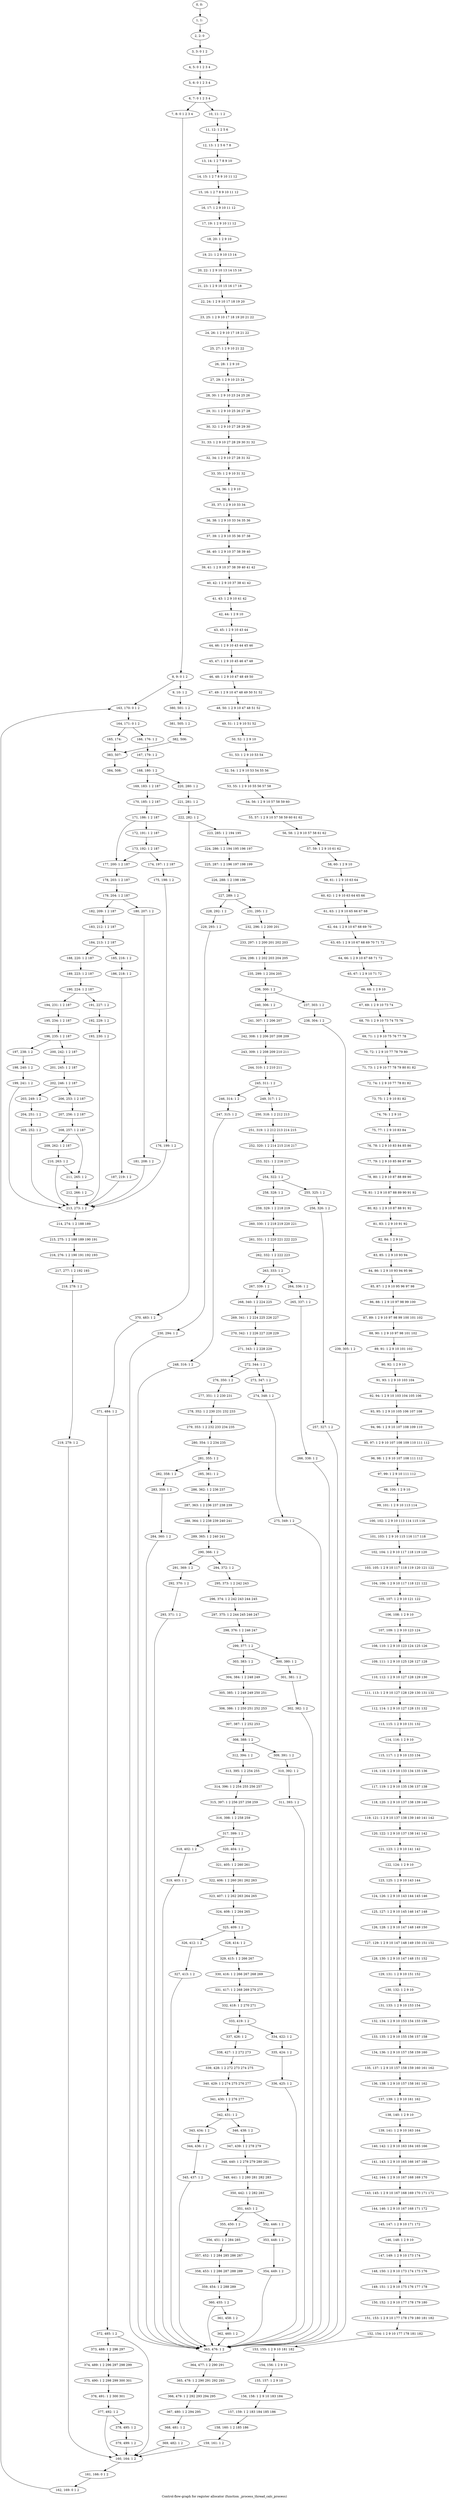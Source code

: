 digraph G {
graph [label="Control-flow-graph for register allocator (function _process_thread_calc_process)"]
0[label="0, 0: "];
1[label="1, 1: "];
2[label="2, 2: 0 "];
3[label="3, 3: 0 1 2 "];
4[label="4, 5: 0 1 2 3 4 "];
5[label="5, 6: 0 1 2 3 4 "];
6[label="6, 7: 0 1 2 3 4 "];
7[label="7, 8: 0 1 2 3 4 "];
8[label="8, 9: 0 1 2 "];
9[label="9, 10: 1 2 "];
10[label="10, 11: 1 2 "];
11[label="11, 12: 1 2 5 6 "];
12[label="12, 13: 1 2 5 6 7 8 "];
13[label="13, 14: 1 2 7 8 9 10 "];
14[label="14, 15: 1 2 7 8 9 10 11 12 "];
15[label="15, 16: 1 2 7 8 9 10 11 12 "];
16[label="16, 17: 1 2 9 10 11 12 "];
17[label="17, 19: 1 2 9 10 11 12 "];
18[label="18, 20: 1 2 9 10 "];
19[label="19, 21: 1 2 9 10 13 14 "];
20[label="20, 22: 1 2 9 10 13 14 15 16 "];
21[label="21, 23: 1 2 9 10 15 16 17 18 "];
22[label="22, 24: 1 2 9 10 17 18 19 20 "];
23[label="23, 25: 1 2 9 10 17 18 19 20 21 22 "];
24[label="24, 26: 1 2 9 10 17 18 21 22 "];
25[label="25, 27: 1 2 9 10 21 22 "];
26[label="26, 28: 1 2 9 10 "];
27[label="27, 29: 1 2 9 10 23 24 "];
28[label="28, 30: 1 2 9 10 23 24 25 26 "];
29[label="29, 31: 1 2 9 10 25 26 27 28 "];
30[label="30, 32: 1 2 9 10 27 28 29 30 "];
31[label="31, 33: 1 2 9 10 27 28 29 30 31 32 "];
32[label="32, 34: 1 2 9 10 27 28 31 32 "];
33[label="33, 35: 1 2 9 10 31 32 "];
34[label="34, 36: 1 2 9 10 "];
35[label="35, 37: 1 2 9 10 33 34 "];
36[label="36, 38: 1 2 9 10 33 34 35 36 "];
37[label="37, 39: 1 2 9 10 35 36 37 38 "];
38[label="38, 40: 1 2 9 10 37 38 39 40 "];
39[label="39, 41: 1 2 9 10 37 38 39 40 41 42 "];
40[label="40, 42: 1 2 9 10 37 38 41 42 "];
41[label="41, 43: 1 2 9 10 41 42 "];
42[label="42, 44: 1 2 9 10 "];
43[label="43, 45: 1 2 9 10 43 44 "];
44[label="44, 46: 1 2 9 10 43 44 45 46 "];
45[label="45, 47: 1 2 9 10 45 46 47 48 "];
46[label="46, 48: 1 2 9 10 47 48 49 50 "];
47[label="47, 49: 1 2 9 10 47 48 49 50 51 52 "];
48[label="48, 50: 1 2 9 10 47 48 51 52 "];
49[label="49, 51: 1 2 9 10 51 52 "];
50[label="50, 52: 1 2 9 10 "];
51[label="51, 53: 1 2 9 10 53 54 "];
52[label="52, 54: 1 2 9 10 53 54 55 56 "];
53[label="53, 55: 1 2 9 10 55 56 57 58 "];
54[label="54, 56: 1 2 9 10 57 58 59 60 "];
55[label="55, 57: 1 2 9 10 57 58 59 60 61 62 "];
56[label="56, 58: 1 2 9 10 57 58 61 62 "];
57[label="57, 59: 1 2 9 10 61 62 "];
58[label="58, 60: 1 2 9 10 "];
59[label="59, 61: 1 2 9 10 63 64 "];
60[label="60, 62: 1 2 9 10 63 64 65 66 "];
61[label="61, 63: 1 2 9 10 65 66 67 68 "];
62[label="62, 64: 1 2 9 10 67 68 69 70 "];
63[label="63, 65: 1 2 9 10 67 68 69 70 71 72 "];
64[label="64, 66: 1 2 9 10 67 68 71 72 "];
65[label="65, 67: 1 2 9 10 71 72 "];
66[label="66, 68: 1 2 9 10 "];
67[label="67, 69: 1 2 9 10 73 74 "];
68[label="68, 70: 1 2 9 10 73 74 75 76 "];
69[label="69, 71: 1 2 9 10 75 76 77 78 "];
70[label="70, 72: 1 2 9 10 77 78 79 80 "];
71[label="71, 73: 1 2 9 10 77 78 79 80 81 82 "];
72[label="72, 74: 1 2 9 10 77 78 81 82 "];
73[label="73, 75: 1 2 9 10 81 82 "];
74[label="74, 76: 1 2 9 10 "];
75[label="75, 77: 1 2 9 10 83 84 "];
76[label="76, 78: 1 2 9 10 83 84 85 86 "];
77[label="77, 79: 1 2 9 10 85 86 87 88 "];
78[label="78, 80: 1 2 9 10 87 88 89 90 "];
79[label="79, 81: 1 2 9 10 87 88 89 90 91 92 "];
80[label="80, 82: 1 2 9 10 87 88 91 92 "];
81[label="81, 83: 1 2 9 10 91 92 "];
82[label="82, 84: 1 2 9 10 "];
83[label="83, 85: 1 2 9 10 93 94 "];
84[label="84, 86: 1 2 9 10 93 94 95 96 "];
85[label="85, 87: 1 2 9 10 95 96 97 98 "];
86[label="86, 88: 1 2 9 10 97 98 99 100 "];
87[label="87, 89: 1 2 9 10 97 98 99 100 101 102 "];
88[label="88, 90: 1 2 9 10 97 98 101 102 "];
89[label="89, 91: 1 2 9 10 101 102 "];
90[label="90, 92: 1 2 9 10 "];
91[label="91, 93: 1 2 9 10 103 104 "];
92[label="92, 94: 1 2 9 10 103 104 105 106 "];
93[label="93, 95: 1 2 9 10 105 106 107 108 "];
94[label="94, 96: 1 2 9 10 107 108 109 110 "];
95[label="95, 97: 1 2 9 10 107 108 109 110 111 112 "];
96[label="96, 98: 1 2 9 10 107 108 111 112 "];
97[label="97, 99: 1 2 9 10 111 112 "];
98[label="98, 100: 1 2 9 10 "];
99[label="99, 101: 1 2 9 10 113 114 "];
100[label="100, 102: 1 2 9 10 113 114 115 116 "];
101[label="101, 103: 1 2 9 10 115 116 117 118 "];
102[label="102, 104: 1 2 9 10 117 118 119 120 "];
103[label="103, 105: 1 2 9 10 117 118 119 120 121 122 "];
104[label="104, 106: 1 2 9 10 117 118 121 122 "];
105[label="105, 107: 1 2 9 10 121 122 "];
106[label="106, 108: 1 2 9 10 "];
107[label="107, 109: 1 2 9 10 123 124 "];
108[label="108, 110: 1 2 9 10 123 124 125 126 "];
109[label="109, 111: 1 2 9 10 125 126 127 128 "];
110[label="110, 112: 1 2 9 10 127 128 129 130 "];
111[label="111, 113: 1 2 9 10 127 128 129 130 131 132 "];
112[label="112, 114: 1 2 9 10 127 128 131 132 "];
113[label="113, 115: 1 2 9 10 131 132 "];
114[label="114, 116: 1 2 9 10 "];
115[label="115, 117: 1 2 9 10 133 134 "];
116[label="116, 118: 1 2 9 10 133 134 135 136 "];
117[label="117, 119: 1 2 9 10 135 136 137 138 "];
118[label="118, 120: 1 2 9 10 137 138 139 140 "];
119[label="119, 121: 1 2 9 10 137 138 139 140 141 142 "];
120[label="120, 122: 1 2 9 10 137 138 141 142 "];
121[label="121, 123: 1 2 9 10 141 142 "];
122[label="122, 124: 1 2 9 10 "];
123[label="123, 125: 1 2 9 10 143 144 "];
124[label="124, 126: 1 2 9 10 143 144 145 146 "];
125[label="125, 127: 1 2 9 10 145 146 147 148 "];
126[label="126, 128: 1 2 9 10 147 148 149 150 "];
127[label="127, 129: 1 2 9 10 147 148 149 150 151 152 "];
128[label="128, 130: 1 2 9 10 147 148 151 152 "];
129[label="129, 131: 1 2 9 10 151 152 "];
130[label="130, 132: 1 2 9 10 "];
131[label="131, 133: 1 2 9 10 153 154 "];
132[label="132, 134: 1 2 9 10 153 154 155 156 "];
133[label="133, 135: 1 2 9 10 155 156 157 158 "];
134[label="134, 136: 1 2 9 10 157 158 159 160 "];
135[label="135, 137: 1 2 9 10 157 158 159 160 161 162 "];
136[label="136, 138: 1 2 9 10 157 158 161 162 "];
137[label="137, 139: 1 2 9 10 161 162 "];
138[label="138, 140: 1 2 9 10 "];
139[label="139, 141: 1 2 9 10 163 164 "];
140[label="140, 142: 1 2 9 10 163 164 165 166 "];
141[label="141, 143: 1 2 9 10 165 166 167 168 "];
142[label="142, 144: 1 2 9 10 167 168 169 170 "];
143[label="143, 145: 1 2 9 10 167 168 169 170 171 172 "];
144[label="144, 146: 1 2 9 10 167 168 171 172 "];
145[label="145, 147: 1 2 9 10 171 172 "];
146[label="146, 148: 1 2 9 10 "];
147[label="147, 149: 1 2 9 10 173 174 "];
148[label="148, 150: 1 2 9 10 173 174 175 176 "];
149[label="149, 151: 1 2 9 10 175 176 177 178 "];
150[label="150, 152: 1 2 9 10 177 178 179 180 "];
151[label="151, 153: 1 2 9 10 177 178 179 180 181 182 "];
152[label="152, 154: 1 2 9 10 177 178 181 182 "];
153[label="153, 155: 1 2 9 10 181 182 "];
154[label="154, 156: 1 2 9 10 "];
155[label="155, 157: 1 2 9 10 "];
156[label="156, 158: 1 2 9 10 183 184 "];
157[label="157, 159: 1 2 183 184 185 186 "];
158[label="158, 160: 1 2 185 186 "];
159[label="159, 161: 1 2 "];
160[label="160, 164: 1 2 "];
161[label="161, 166: 0 1 2 "];
162[label="162, 169: 0 1 2 "];
163[label="163, 170: 0 1 2 "];
164[label="164, 171: 0 1 2 "];
165[label="165, 174: "];
166[label="166, 176: 1 2 "];
167[label="167, 179: 1 2 "];
168[label="168, 180: 1 2 "];
169[label="169, 183: 1 2 187 "];
170[label="170, 185: 1 2 187 "];
171[label="171, 186: 1 2 187 "];
172[label="172, 191: 1 2 187 "];
173[label="173, 192: 1 2 187 "];
174[label="174, 197: 1 2 187 "];
175[label="175, 198: 1 2 "];
176[label="176, 199: 1 2 "];
177[label="177, 200: 1 2 187 "];
178[label="178, 203: 1 2 187 "];
179[label="179, 204: 1 2 187 "];
180[label="180, 207: 1 2 "];
181[label="181, 208: 1 2 "];
182[label="182, 209: 1 2 187 "];
183[label="183, 212: 1 2 187 "];
184[label="184, 213: 1 2 187 "];
185[label="185, 216: 1 2 "];
186[label="186, 218: 1 2 "];
187[label="187, 219: 1 2 "];
188[label="188, 220: 1 2 187 "];
189[label="189, 223: 1 2 187 "];
190[label="190, 224: 1 2 187 "];
191[label="191, 227: 1 2 "];
192[label="192, 229: 1 2 "];
193[label="193, 230: 1 2 "];
194[label="194, 231: 1 2 187 "];
195[label="195, 234: 1 2 187 "];
196[label="196, 235: 1 2 187 "];
197[label="197, 238: 1 2 "];
198[label="198, 240: 1 2 "];
199[label="199, 241: 1 2 "];
200[label="200, 242: 1 2 187 "];
201[label="201, 245: 1 2 187 "];
202[label="202, 246: 1 2 187 "];
203[label="203, 249: 1 2 "];
204[label="204, 251: 1 2 "];
205[label="205, 252: 1 2 "];
206[label="206, 253: 1 2 187 "];
207[label="207, 256: 1 2 187 "];
208[label="208, 257: 1 2 187 "];
209[label="209, 262: 1 2 187 "];
210[label="210, 263: 1 2 "];
211[label="211, 265: 1 2 "];
212[label="212, 266: 1 2 "];
213[label="213, 273: 1 2 "];
214[label="214, 274: 1 2 188 189 "];
215[label="215, 275: 1 2 188 189 190 191 "];
216[label="216, 276: 1 2 190 191 192 193 "];
217[label="217, 277: 1 2 192 193 "];
218[label="218, 278: 1 2 "];
219[label="219, 279: 1 2 "];
220[label="220, 280: 1 2 "];
221[label="221, 281: 1 2 "];
222[label="222, 282: 1 2 "];
223[label="223, 285: 1 2 194 195 "];
224[label="224, 286: 1 2 194 195 196 197 "];
225[label="225, 287: 1 2 196 197 198 199 "];
226[label="226, 288: 1 2 198 199 "];
227[label="227, 289: 1 2 "];
228[label="228, 292: 1 2 "];
229[label="229, 293: 1 2 "];
230[label="230, 294: 1 2 "];
231[label="231, 295: 1 2 "];
232[label="232, 296: 1 2 200 201 "];
233[label="233, 297: 1 2 200 201 202 203 "];
234[label="234, 298: 1 2 202 203 204 205 "];
235[label="235, 299: 1 2 204 205 "];
236[label="236, 300: 1 2 "];
237[label="237, 303: 1 2 "];
238[label="238, 304: 1 2 "];
239[label="239, 305: 1 2 "];
240[label="240, 306: 1 2 "];
241[label="241, 307: 1 2 206 207 "];
242[label="242, 308: 1 2 206 207 208 209 "];
243[label="243, 309: 1 2 208 209 210 211 "];
244[label="244, 310: 1 2 210 211 "];
245[label="245, 311: 1 2 "];
246[label="246, 314: 1 2 "];
247[label="247, 315: 1 2 "];
248[label="248, 316: 1 2 "];
249[label="249, 317: 1 2 "];
250[label="250, 318: 1 2 212 213 "];
251[label="251, 319: 1 2 212 213 214 215 "];
252[label="252, 320: 1 2 214 215 216 217 "];
253[label="253, 321: 1 2 216 217 "];
254[label="254, 322: 1 2 "];
255[label="255, 325: 1 2 "];
256[label="256, 326: 1 2 "];
257[label="257, 327: 1 2 "];
258[label="258, 328: 1 2 "];
259[label="259, 329: 1 2 218 219 "];
260[label="260, 330: 1 2 218 219 220 221 "];
261[label="261, 331: 1 2 220 221 222 223 "];
262[label="262, 332: 1 2 222 223 "];
263[label="263, 333: 1 2 "];
264[label="264, 336: 1 2 "];
265[label="265, 337: 1 2 "];
266[label="266, 338: 1 2 "];
267[label="267, 339: 1 2 "];
268[label="268, 340: 1 2 224 225 "];
269[label="269, 341: 1 2 224 225 226 227 "];
270[label="270, 342: 1 2 226 227 228 229 "];
271[label="271, 343: 1 2 228 229 "];
272[label="272, 344: 1 2 "];
273[label="273, 347: 1 2 "];
274[label="274, 348: 1 2 "];
275[label="275, 349: 1 2 "];
276[label="276, 350: 1 2 "];
277[label="277, 351: 1 2 230 231 "];
278[label="278, 352: 1 2 230 231 232 233 "];
279[label="279, 353: 1 2 232 233 234 235 "];
280[label="280, 354: 1 2 234 235 "];
281[label="281, 355: 1 2 "];
282[label="282, 358: 1 2 "];
283[label="283, 359: 1 2 "];
284[label="284, 360: 1 2 "];
285[label="285, 361: 1 2 "];
286[label="286, 362: 1 2 236 237 "];
287[label="287, 363: 1 2 236 237 238 239 "];
288[label="288, 364: 1 2 238 239 240 241 "];
289[label="289, 365: 1 2 240 241 "];
290[label="290, 366: 1 2 "];
291[label="291, 369: 1 2 "];
292[label="292, 370: 1 2 "];
293[label="293, 371: 1 2 "];
294[label="294, 372: 1 2 "];
295[label="295, 373: 1 2 242 243 "];
296[label="296, 374: 1 2 242 243 244 245 "];
297[label="297, 375: 1 2 244 245 246 247 "];
298[label="298, 376: 1 2 246 247 "];
299[label="299, 377: 1 2 "];
300[label="300, 380: 1 2 "];
301[label="301, 381: 1 2 "];
302[label="302, 382: 1 2 "];
303[label="303, 383: 1 2 "];
304[label="304, 384: 1 2 248 249 "];
305[label="305, 385: 1 2 248 249 250 251 "];
306[label="306, 386: 1 2 250 251 252 253 "];
307[label="307, 387: 1 2 252 253 "];
308[label="308, 388: 1 2 "];
309[label="309, 391: 1 2 "];
310[label="310, 392: 1 2 "];
311[label="311, 393: 1 2 "];
312[label="312, 394: 1 2 "];
313[label="313, 395: 1 2 254 255 "];
314[label="314, 396: 1 2 254 255 256 257 "];
315[label="315, 397: 1 2 256 257 258 259 "];
316[label="316, 398: 1 2 258 259 "];
317[label="317, 399: 1 2 "];
318[label="318, 402: 1 2 "];
319[label="319, 403: 1 2 "];
320[label="320, 404: 1 2 "];
321[label="321, 405: 1 2 260 261 "];
322[label="322, 406: 1 2 260 261 262 263 "];
323[label="323, 407: 1 2 262 263 264 265 "];
324[label="324, 408: 1 2 264 265 "];
325[label="325, 409: 1 2 "];
326[label="326, 412: 1 2 "];
327[label="327, 413: 1 2 "];
328[label="328, 414: 1 2 "];
329[label="329, 415: 1 2 266 267 "];
330[label="330, 416: 1 2 266 267 268 269 "];
331[label="331, 417: 1 2 268 269 270 271 "];
332[label="332, 418: 1 2 270 271 "];
333[label="333, 419: 1 2 "];
334[label="334, 422: 1 2 "];
335[label="335, 424: 1 2 "];
336[label="336, 425: 1 2 "];
337[label="337, 426: 1 2 "];
338[label="338, 427: 1 2 272 273 "];
339[label="339, 428: 1 2 272 273 274 275 "];
340[label="340, 429: 1 2 274 275 276 277 "];
341[label="341, 430: 1 2 276 277 "];
342[label="342, 431: 1 2 "];
343[label="343, 434: 1 2 "];
344[label="344, 436: 1 2 "];
345[label="345, 437: 1 2 "];
346[label="346, 438: 1 2 "];
347[label="347, 439: 1 2 278 279 "];
348[label="348, 440: 1 2 278 279 280 281 "];
349[label="349, 441: 1 2 280 281 282 283 "];
350[label="350, 442: 1 2 282 283 "];
351[label="351, 443: 1 2 "];
352[label="352, 446: 1 2 "];
353[label="353, 448: 1 2 "];
354[label="354, 449: 1 2 "];
355[label="355, 450: 1 2 "];
356[label="356, 451: 1 2 284 285 "];
357[label="357, 452: 1 2 284 285 286 287 "];
358[label="358, 453: 1 2 286 287 288 289 "];
359[label="359, 454: 1 2 288 289 "];
360[label="360, 455: 1 2 "];
361[label="361, 458: 1 2 "];
362[label="362, 460: 1 2 "];
363[label="363, 476: 1 2 "];
364[label="364, 477: 1 2 290 291 "];
365[label="365, 478: 1 2 290 291 292 293 "];
366[label="366, 479: 1 2 292 293 294 295 "];
367[label="367, 480: 1 2 294 295 "];
368[label="368, 481: 1 2 "];
369[label="369, 482: 1 2 "];
370[label="370, 483: 1 2 "];
371[label="371, 484: 1 2 "];
372[label="372, 485: 1 2 "];
373[label="373, 488: 1 2 296 297 "];
374[label="374, 489: 1 2 296 297 298 299 "];
375[label="375, 490: 1 2 298 299 300 301 "];
376[label="376, 491: 1 2 300 301 "];
377[label="377, 492: 1 2 "];
378[label="378, 495: 1 2 "];
379[label="379, 499: 1 2 "];
380[label="380, 501: 1 2 "];
381[label="381, 505: 1 2 "];
382[label="382, 506: "];
383[label="383, 507: "];
384[label="384, 508: "];
0->1 ;
1->2 ;
2->3 ;
3->4 ;
4->5 ;
5->6 ;
6->7 ;
6->10 ;
7->8 ;
8->9 ;
8->163 ;
9->380 ;
10->11 ;
11->12 ;
12->13 ;
13->14 ;
14->15 ;
15->16 ;
16->17 ;
17->18 ;
18->19 ;
19->20 ;
20->21 ;
21->22 ;
22->23 ;
23->24 ;
24->25 ;
25->26 ;
26->27 ;
27->28 ;
28->29 ;
29->30 ;
30->31 ;
31->32 ;
32->33 ;
33->34 ;
34->35 ;
35->36 ;
36->37 ;
37->38 ;
38->39 ;
39->40 ;
40->41 ;
41->42 ;
42->43 ;
43->44 ;
44->45 ;
45->46 ;
46->47 ;
47->48 ;
48->49 ;
49->50 ;
50->51 ;
51->52 ;
52->53 ;
53->54 ;
54->55 ;
55->56 ;
56->57 ;
57->58 ;
58->59 ;
59->60 ;
60->61 ;
61->62 ;
62->63 ;
63->64 ;
64->65 ;
65->66 ;
66->67 ;
67->68 ;
68->69 ;
69->70 ;
70->71 ;
71->72 ;
72->73 ;
73->74 ;
74->75 ;
75->76 ;
76->77 ;
77->78 ;
78->79 ;
79->80 ;
80->81 ;
81->82 ;
82->83 ;
83->84 ;
84->85 ;
85->86 ;
86->87 ;
87->88 ;
88->89 ;
89->90 ;
90->91 ;
91->92 ;
92->93 ;
93->94 ;
94->95 ;
95->96 ;
96->97 ;
97->98 ;
98->99 ;
99->100 ;
100->101 ;
101->102 ;
102->103 ;
103->104 ;
104->105 ;
105->106 ;
106->107 ;
107->108 ;
108->109 ;
109->110 ;
110->111 ;
111->112 ;
112->113 ;
113->114 ;
114->115 ;
115->116 ;
116->117 ;
117->118 ;
118->119 ;
119->120 ;
120->121 ;
121->122 ;
122->123 ;
123->124 ;
124->125 ;
125->126 ;
126->127 ;
127->128 ;
128->129 ;
129->130 ;
130->131 ;
131->132 ;
132->133 ;
133->134 ;
134->135 ;
135->136 ;
136->137 ;
137->138 ;
138->139 ;
139->140 ;
140->141 ;
141->142 ;
142->143 ;
143->144 ;
144->145 ;
145->146 ;
146->147 ;
147->148 ;
148->149 ;
149->150 ;
150->151 ;
151->152 ;
152->153 ;
153->154 ;
154->155 ;
155->156 ;
156->157 ;
157->158 ;
158->159 ;
159->160 ;
160->161 ;
161->162 ;
162->163 ;
163->164 ;
164->165 ;
164->166 ;
165->383 ;
166->167 ;
167->168 ;
168->169 ;
168->220 ;
169->170 ;
170->171 ;
171->172 ;
171->177 ;
172->173 ;
173->174 ;
173->177 ;
174->175 ;
175->176 ;
176->213 ;
177->178 ;
178->179 ;
179->180 ;
179->182 ;
180->181 ;
181->213 ;
182->183 ;
183->184 ;
184->185 ;
184->188 ;
185->186 ;
186->187 ;
187->213 ;
188->189 ;
189->190 ;
190->191 ;
190->194 ;
191->192 ;
192->193 ;
193->213 ;
194->195 ;
195->196 ;
196->197 ;
196->200 ;
197->198 ;
198->199 ;
199->213 ;
200->201 ;
201->202 ;
202->203 ;
202->206 ;
203->204 ;
204->205 ;
205->213 ;
206->207 ;
207->208 ;
208->209 ;
208->211 ;
209->210 ;
210->211 ;
210->213 ;
211->212 ;
212->213 ;
213->214 ;
214->215 ;
215->216 ;
216->217 ;
217->218 ;
218->219 ;
219->160 ;
220->221 ;
221->222 ;
222->223 ;
222->370 ;
223->224 ;
224->225 ;
225->226 ;
226->227 ;
227->228 ;
227->231 ;
228->229 ;
229->230 ;
230->363 ;
231->232 ;
232->233 ;
233->234 ;
234->235 ;
235->236 ;
236->237 ;
236->240 ;
237->238 ;
238->239 ;
239->363 ;
240->241 ;
241->242 ;
242->243 ;
243->244 ;
244->245 ;
245->246 ;
245->249 ;
246->247 ;
247->248 ;
248->363 ;
249->250 ;
250->251 ;
251->252 ;
252->253 ;
253->254 ;
254->255 ;
254->258 ;
255->256 ;
256->257 ;
257->363 ;
258->259 ;
259->260 ;
260->261 ;
261->262 ;
262->263 ;
263->264 ;
263->267 ;
264->265 ;
265->266 ;
266->363 ;
267->268 ;
268->269 ;
269->270 ;
270->271 ;
271->272 ;
272->273 ;
272->276 ;
273->274 ;
274->275 ;
275->363 ;
276->277 ;
277->278 ;
278->279 ;
279->280 ;
280->281 ;
281->282 ;
281->285 ;
282->283 ;
283->284 ;
284->363 ;
285->286 ;
286->287 ;
287->288 ;
288->289 ;
289->290 ;
290->291 ;
290->294 ;
291->292 ;
292->293 ;
293->363 ;
294->295 ;
295->296 ;
296->297 ;
297->298 ;
298->299 ;
299->300 ;
299->303 ;
300->301 ;
301->302 ;
302->363 ;
303->304 ;
304->305 ;
305->306 ;
306->307 ;
307->308 ;
308->309 ;
308->312 ;
309->310 ;
310->311 ;
311->363 ;
312->313 ;
313->314 ;
314->315 ;
315->316 ;
316->317 ;
317->318 ;
317->320 ;
318->319 ;
319->363 ;
320->321 ;
321->322 ;
322->323 ;
323->324 ;
324->325 ;
325->326 ;
325->328 ;
326->327 ;
327->363 ;
328->329 ;
329->330 ;
330->331 ;
331->332 ;
332->333 ;
333->334 ;
333->337 ;
334->335 ;
335->336 ;
336->363 ;
337->338 ;
338->339 ;
339->340 ;
340->341 ;
341->342 ;
342->343 ;
342->346 ;
343->344 ;
344->345 ;
345->363 ;
346->347 ;
347->348 ;
348->349 ;
349->350 ;
350->351 ;
351->352 ;
351->355 ;
352->353 ;
353->354 ;
354->363 ;
355->356 ;
356->357 ;
357->358 ;
358->359 ;
359->360 ;
360->361 ;
360->363 ;
361->362 ;
362->363 ;
363->364 ;
364->365 ;
365->366 ;
366->367 ;
367->368 ;
368->369 ;
369->160 ;
370->371 ;
371->372 ;
372->373 ;
372->160 ;
373->374 ;
374->375 ;
375->376 ;
376->377 ;
377->378 ;
377->160 ;
378->379 ;
379->160 ;
380->381 ;
381->382 ;
382->383 ;
383->384 ;
}
